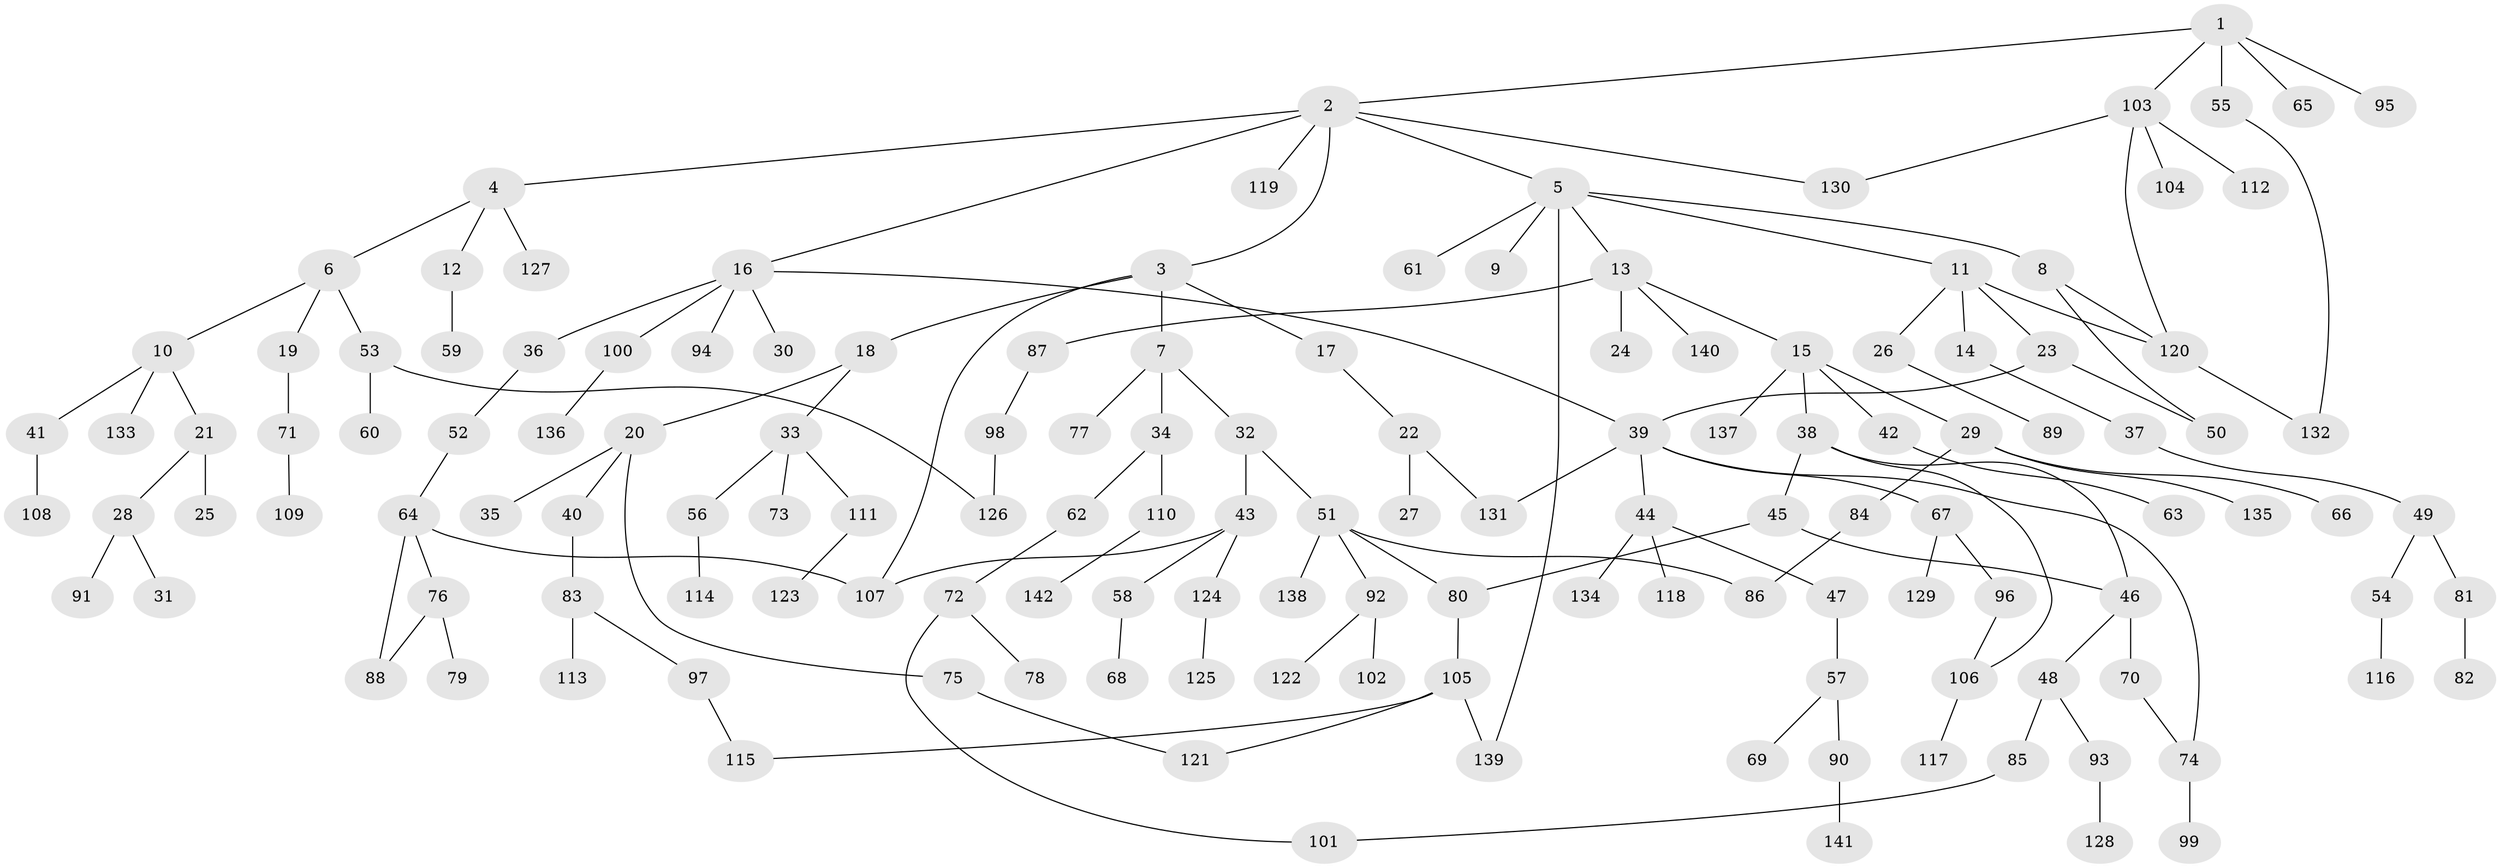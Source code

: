 // coarse degree distribution, {2: 0.37209302325581395, 5: 0.11627906976744186, 4: 0.13953488372093023, 3: 0.09302325581395349, 1: 0.2558139534883721, 6: 0.023255813953488372}
// Generated by graph-tools (version 1.1) at 2025/48/03/04/25 22:48:56]
// undirected, 142 vertices, 161 edges
graph export_dot {
  node [color=gray90,style=filled];
  1;
  2;
  3;
  4;
  5;
  6;
  7;
  8;
  9;
  10;
  11;
  12;
  13;
  14;
  15;
  16;
  17;
  18;
  19;
  20;
  21;
  22;
  23;
  24;
  25;
  26;
  27;
  28;
  29;
  30;
  31;
  32;
  33;
  34;
  35;
  36;
  37;
  38;
  39;
  40;
  41;
  42;
  43;
  44;
  45;
  46;
  47;
  48;
  49;
  50;
  51;
  52;
  53;
  54;
  55;
  56;
  57;
  58;
  59;
  60;
  61;
  62;
  63;
  64;
  65;
  66;
  67;
  68;
  69;
  70;
  71;
  72;
  73;
  74;
  75;
  76;
  77;
  78;
  79;
  80;
  81;
  82;
  83;
  84;
  85;
  86;
  87;
  88;
  89;
  90;
  91;
  92;
  93;
  94;
  95;
  96;
  97;
  98;
  99;
  100;
  101;
  102;
  103;
  104;
  105;
  106;
  107;
  108;
  109;
  110;
  111;
  112;
  113;
  114;
  115;
  116;
  117;
  118;
  119;
  120;
  121;
  122;
  123;
  124;
  125;
  126;
  127;
  128;
  129;
  130;
  131;
  132;
  133;
  134;
  135;
  136;
  137;
  138;
  139;
  140;
  141;
  142;
  1 -- 2;
  1 -- 55;
  1 -- 65;
  1 -- 95;
  1 -- 103;
  2 -- 3;
  2 -- 4;
  2 -- 5;
  2 -- 16;
  2 -- 119;
  2 -- 130;
  3 -- 7;
  3 -- 17;
  3 -- 18;
  3 -- 107;
  4 -- 6;
  4 -- 12;
  4 -- 127;
  5 -- 8;
  5 -- 9;
  5 -- 11;
  5 -- 13;
  5 -- 61;
  5 -- 139;
  6 -- 10;
  6 -- 19;
  6 -- 53;
  7 -- 32;
  7 -- 34;
  7 -- 77;
  8 -- 50;
  8 -- 120;
  10 -- 21;
  10 -- 41;
  10 -- 133;
  11 -- 14;
  11 -- 23;
  11 -- 26;
  11 -- 120;
  12 -- 59;
  13 -- 15;
  13 -- 24;
  13 -- 87;
  13 -- 140;
  14 -- 37;
  15 -- 29;
  15 -- 38;
  15 -- 42;
  15 -- 137;
  16 -- 30;
  16 -- 36;
  16 -- 39;
  16 -- 94;
  16 -- 100;
  17 -- 22;
  18 -- 20;
  18 -- 33;
  19 -- 71;
  20 -- 35;
  20 -- 40;
  20 -- 75;
  21 -- 25;
  21 -- 28;
  22 -- 27;
  22 -- 131;
  23 -- 39;
  23 -- 50;
  26 -- 89;
  28 -- 31;
  28 -- 91;
  29 -- 66;
  29 -- 84;
  29 -- 135;
  32 -- 43;
  32 -- 51;
  33 -- 56;
  33 -- 73;
  33 -- 111;
  34 -- 62;
  34 -- 110;
  36 -- 52;
  37 -- 49;
  38 -- 45;
  38 -- 46;
  38 -- 106;
  39 -- 44;
  39 -- 67;
  39 -- 131;
  39 -- 74;
  40 -- 83;
  41 -- 108;
  42 -- 63;
  43 -- 58;
  43 -- 124;
  43 -- 107;
  44 -- 47;
  44 -- 118;
  44 -- 134;
  45 -- 80;
  45 -- 46;
  46 -- 48;
  46 -- 70;
  47 -- 57;
  48 -- 85;
  48 -- 93;
  49 -- 54;
  49 -- 81;
  51 -- 92;
  51 -- 138;
  51 -- 86;
  51 -- 80;
  52 -- 64;
  53 -- 60;
  53 -- 126;
  54 -- 116;
  55 -- 132;
  56 -- 114;
  57 -- 69;
  57 -- 90;
  58 -- 68;
  62 -- 72;
  64 -- 76;
  64 -- 107;
  64 -- 88;
  67 -- 96;
  67 -- 129;
  70 -- 74;
  71 -- 109;
  72 -- 78;
  72 -- 101;
  74 -- 99;
  75 -- 121;
  76 -- 79;
  76 -- 88;
  80 -- 105;
  81 -- 82;
  83 -- 97;
  83 -- 113;
  84 -- 86;
  85 -- 101;
  87 -- 98;
  90 -- 141;
  92 -- 102;
  92 -- 122;
  93 -- 128;
  96 -- 106;
  97 -- 115;
  98 -- 126;
  100 -- 136;
  103 -- 104;
  103 -- 112;
  103 -- 120;
  103 -- 130;
  105 -- 121;
  105 -- 139;
  105 -- 115;
  106 -- 117;
  110 -- 142;
  111 -- 123;
  120 -- 132;
  124 -- 125;
}
